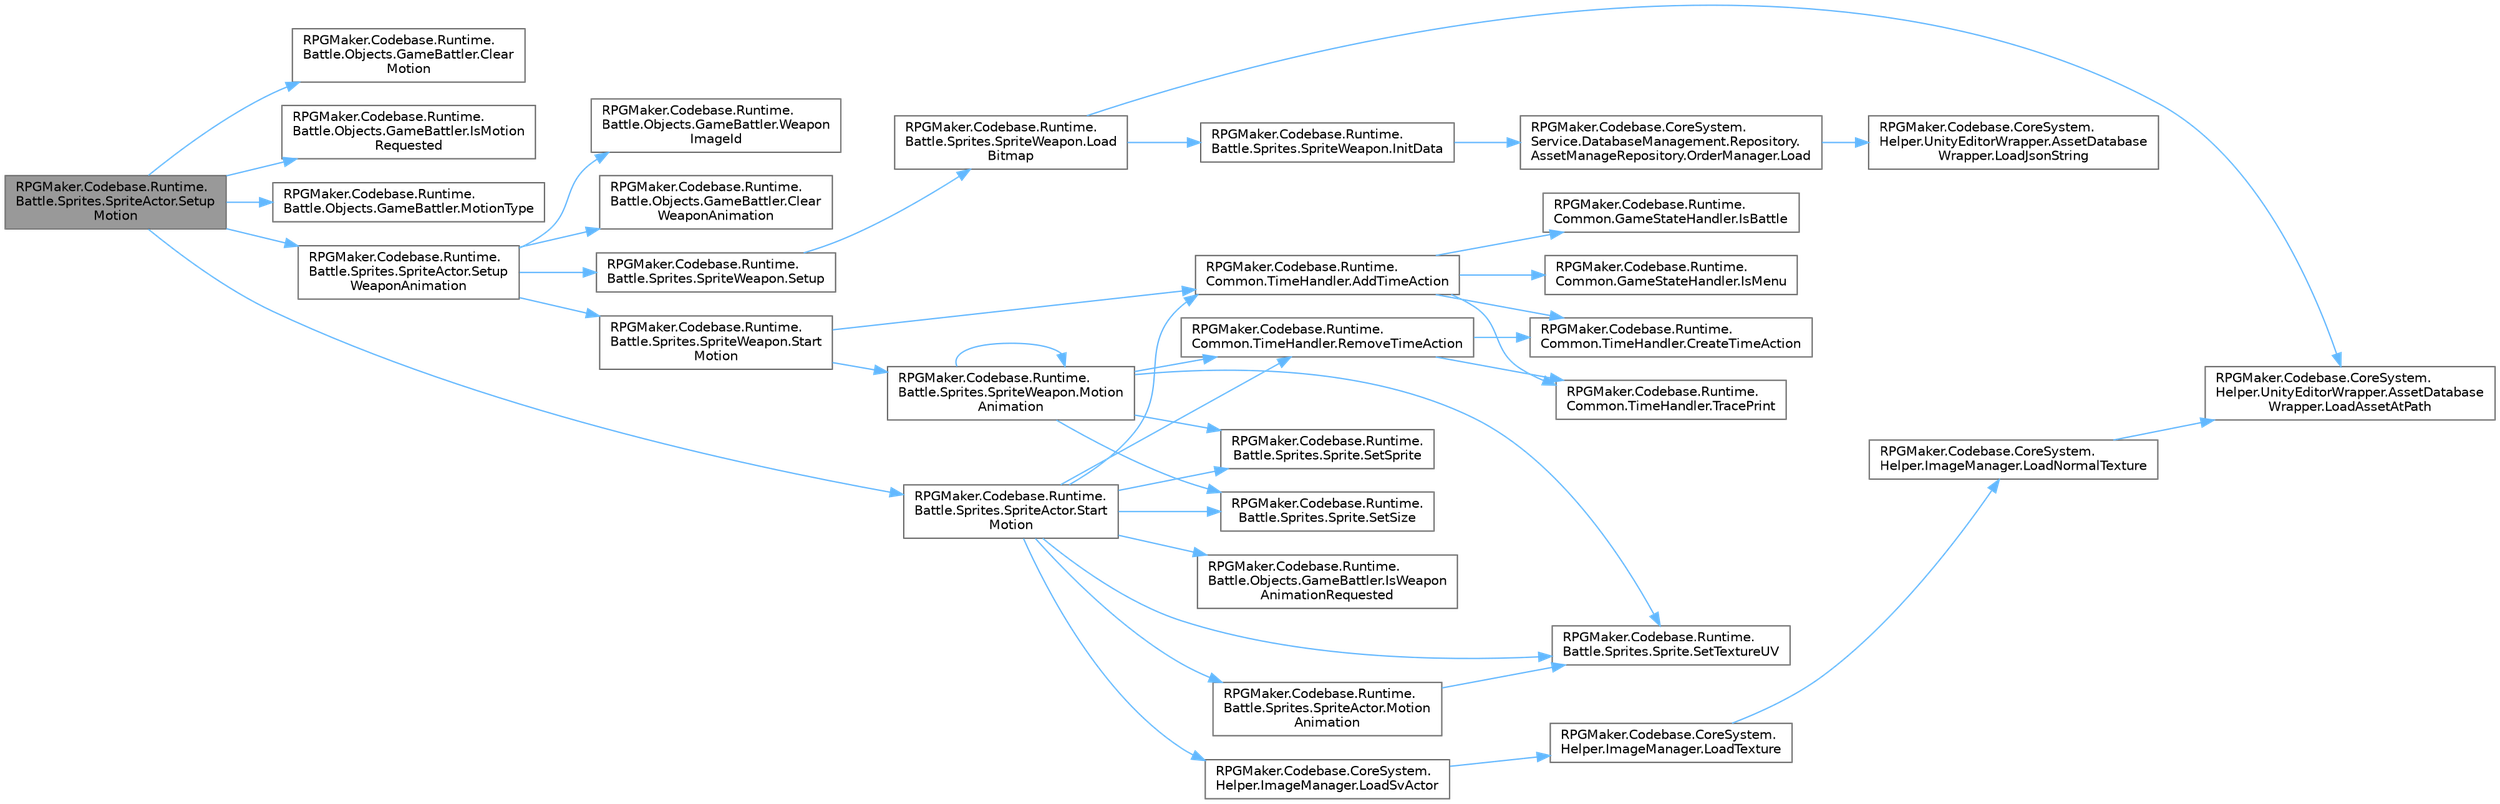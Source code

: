 digraph "RPGMaker.Codebase.Runtime.Battle.Sprites.SpriteActor.SetupMotion"
{
 // LATEX_PDF_SIZE
  bgcolor="transparent";
  edge [fontname=Helvetica,fontsize=10,labelfontname=Helvetica,labelfontsize=10];
  node [fontname=Helvetica,fontsize=10,shape=box,height=0.2,width=0.4];
  rankdir="LR";
  Node1 [id="Node000001",label="RPGMaker.Codebase.Runtime.\lBattle.Sprites.SpriteActor.Setup\lMotion",height=0.2,width=0.4,color="gray40", fillcolor="grey60", style="filled", fontcolor="black",tooltip="😁 モーションの準備"];
  Node1 -> Node2 [id="edge1_Node000001_Node000002",color="steelblue1",style="solid",tooltip=" "];
  Node2 [id="Node000002",label="RPGMaker.Codebase.Runtime.\lBattle.Objects.GameBattler.Clear\lMotion",height=0.2,width=0.4,color="grey40", fillcolor="white", style="filled",URL="$d6/de6/class_r_p_g_maker_1_1_codebase_1_1_runtime_1_1_battle_1_1_objects_1_1_game_battler.html#a4723f507038d0a5c40b09a55056bccff",tooltip="😁 モーションを消去"];
  Node1 -> Node3 [id="edge2_Node000001_Node000003",color="steelblue1",style="solid",tooltip=" "];
  Node3 [id="Node000003",label="RPGMaker.Codebase.Runtime.\lBattle.Objects.GameBattler.IsMotion\lRequested",height=0.2,width=0.4,color="grey40", fillcolor="white", style="filled",URL="$d6/de6/class_r_p_g_maker_1_1_codebase_1_1_runtime_1_1_battle_1_1_objects_1_1_game_battler.html#af7ea858649b50a736a375f431c38f6c9",tooltip="😁 モーションが要求されているか"];
  Node1 -> Node4 [id="edge3_Node000001_Node000004",color="steelblue1",style="solid",tooltip=" "];
  Node4 [id="Node000004",label="RPGMaker.Codebase.Runtime.\lBattle.Objects.GameBattler.MotionType",height=0.2,width=0.4,color="grey40", fillcolor="white", style="filled",URL="$d6/de6/class_r_p_g_maker_1_1_codebase_1_1_runtime_1_1_battle_1_1_objects_1_1_game_battler.html#a389ce841a0bcd5389070ef7d0266e898",tooltip="😁 行動タイプを返す"];
  Node1 -> Node5 [id="edge4_Node000001_Node000005",color="steelblue1",style="solid",tooltip=" "];
  Node5 [id="Node000005",label="RPGMaker.Codebase.Runtime.\lBattle.Sprites.SpriteActor.Setup\lWeaponAnimation",height=0.2,width=0.4,color="grey40", fillcolor="white", style="filled",URL="$d3/d5b/class_r_p_g_maker_1_1_codebase_1_1_runtime_1_1_battle_1_1_sprites_1_1_sprite_actor.html#a23ce0be12af999015b5b0a114836d325",tooltip="😁 武器アニメの準備"];
  Node5 -> Node6 [id="edge5_Node000005_Node000006",color="steelblue1",style="solid",tooltip=" "];
  Node6 [id="Node000006",label="RPGMaker.Codebase.Runtime.\lBattle.Objects.GameBattler.Clear\lWeaponAnimation",height=0.2,width=0.4,color="grey40", fillcolor="white", style="filled",URL="$d6/de6/class_r_p_g_maker_1_1_codebase_1_1_runtime_1_1_battle_1_1_objects_1_1_game_battler.html#ac0fbe5c2acf545e6bb8c3067dd313a3c",tooltip="😁 武器アニメーションを消去"];
  Node5 -> Node7 [id="edge6_Node000005_Node000007",color="steelblue1",style="solid",tooltip=" "];
  Node7 [id="Node000007",label="RPGMaker.Codebase.Runtime.\lBattle.Sprites.SpriteWeapon.Setup",height=0.2,width=0.4,color="grey40", fillcolor="white", style="filled",URL="$db/d90/class_r_p_g_maker_1_1_codebase_1_1_runtime_1_1_battle_1_1_sprites_1_1_sprite_weapon.html#a1951a3d4d186cf3d3f7e8c5251952c6b",tooltip="😁 準備"];
  Node7 -> Node8 [id="edge7_Node000007_Node000008",color="steelblue1",style="solid",tooltip=" "];
  Node8 [id="Node000008",label="RPGMaker.Codebase.Runtime.\lBattle.Sprites.SpriteWeapon.Load\lBitmap",height=0.2,width=0.4,color="grey40", fillcolor="white", style="filled",URL="$db/d90/class_r_p_g_maker_1_1_codebase_1_1_runtime_1_1_battle_1_1_sprites_1_1_sprite_weapon.html#ae5401808492e165fabaeca94074e2112",tooltip="😁 画像の読み込み"];
  Node8 -> Node9 [id="edge8_Node000008_Node000009",color="steelblue1",style="solid",tooltip=" "];
  Node9 [id="Node000009",label="RPGMaker.Codebase.Runtime.\lBattle.Sprites.SpriteWeapon.InitData",height=0.2,width=0.4,color="grey40", fillcolor="white", style="filled",URL="$db/d90/class_r_p_g_maker_1_1_codebase_1_1_runtime_1_1_battle_1_1_sprites_1_1_sprite_weapon.html#a3b52d1708d766f9eca80f258a7761604",tooltip="😁 画像のAssetData読込"];
  Node9 -> Node10 [id="edge9_Node000009_Node000010",color="steelblue1",style="solid",tooltip=" "];
  Node10 [id="Node000010",label="RPGMaker.Codebase.CoreSystem.\lService.DatabaseManagement.Repository.\lAssetManageRepository.OrderManager.Load",height=0.2,width=0.4,color="grey40", fillcolor="white", style="filled",URL="$d4/d2b/class_r_p_g_maker_1_1_codebase_1_1_core_system_1_1_service_1_1_database_management_1_1_repositorf598e2d7ff1843835512c1912417c544.html#a5b8e216e356f50b15349290bbe0c800c",tooltip="😁 ロード"];
  Node10 -> Node11 [id="edge10_Node000010_Node000011",color="steelblue1",style="solid",tooltip=" "];
  Node11 [id="Node000011",label="RPGMaker.Codebase.CoreSystem.\lHelper.UnityEditorWrapper.AssetDatabase\lWrapper.LoadJsonString",height=0.2,width=0.4,color="grey40", fillcolor="white", style="filled",URL="$d9/d20/class_r_p_g_maker_1_1_codebase_1_1_core_system_1_1_helper_1_1_unity_editor_wrapper_1_1_asset_database_wrapper.html#ab1557b81ee60a7dc4f85349106fe4244",tooltip="😁 JSON文字列読込"];
  Node8 -> Node12 [id="edge11_Node000008_Node000012",color="steelblue1",style="solid",tooltip=" "];
  Node12 [id="Node000012",label="RPGMaker.Codebase.CoreSystem.\lHelper.UnityEditorWrapper.AssetDatabase\lWrapper.LoadAssetAtPath",height=0.2,width=0.4,color="grey40", fillcolor="white", style="filled",URL="$d9/d20/class_r_p_g_maker_1_1_codebase_1_1_core_system_1_1_helper_1_1_unity_editor_wrapper_1_1_asset_database_wrapper.html#a471f932b0479bad28c9fd1b02f1d5d7a",tooltip="😁 パスで資産読込"];
  Node5 -> Node13 [id="edge12_Node000005_Node000013",color="steelblue1",style="solid",tooltip=" "];
  Node13 [id="Node000013",label="RPGMaker.Codebase.Runtime.\lBattle.Sprites.SpriteWeapon.Start\lMotion",height=0.2,width=0.4,color="grey40", fillcolor="white", style="filled",URL="$db/d90/class_r_p_g_maker_1_1_codebase_1_1_runtime_1_1_battle_1_1_sprites_1_1_sprite_weapon.html#ab5d955d4a14f4fd16912fa4e9616788f",tooltip="😁 モーション開始"];
  Node13 -> Node14 [id="edge13_Node000013_Node000014",color="steelblue1",style="solid",tooltip=" "];
  Node14 [id="Node000014",label="RPGMaker.Codebase.Runtime.\lCommon.TimeHandler.AddTimeAction",height=0.2,width=0.4,color="grey40", fillcolor="white", style="filled",URL="$d3/dac/class_r_p_g_maker_1_1_codebase_1_1_runtime_1_1_common_1_1_time_handler.html#ac4a358a4a2136a175a780d969a5a2ae2",tooltip="😁 実行するActionの登録"];
  Node14 -> Node15 [id="edge14_Node000014_Node000015",color="steelblue1",style="solid",tooltip=" "];
  Node15 [id="Node000015",label="RPGMaker.Codebase.Runtime.\lCommon.TimeHandler.CreateTimeAction",height=0.2,width=0.4,color="grey40", fillcolor="white", style="filled",URL="$d3/dac/class_r_p_g_maker_1_1_codebase_1_1_runtime_1_1_common_1_1_time_handler.html#a5eef3d1f8380e9a82f53b599f3a3b2d5",tooltip="😁 時間動作作成"];
  Node14 -> Node16 [id="edge15_Node000014_Node000016",color="steelblue1",style="solid",tooltip=" "];
  Node16 [id="Node000016",label="RPGMaker.Codebase.Runtime.\lCommon.GameStateHandler.IsBattle",height=0.2,width=0.4,color="grey40", fillcolor="white", style="filled",URL="$de/d2c/class_r_p_g_maker_1_1_codebase_1_1_runtime_1_1_common_1_1_game_state_handler.html#ad21ee0055358ca67238c33be028d2d7b",tooltip="😁 現在の状態がBATTLEまたは、BATTLE_EVENTかどうかを返却する"];
  Node14 -> Node17 [id="edge16_Node000014_Node000017",color="steelblue1",style="solid",tooltip=" "];
  Node17 [id="Node000017",label="RPGMaker.Codebase.Runtime.\lCommon.GameStateHandler.IsMenu",height=0.2,width=0.4,color="grey40", fillcolor="white", style="filled",URL="$de/d2c/class_r_p_g_maker_1_1_codebase_1_1_runtime_1_1_common_1_1_game_state_handler.html#a08635f6fd879412581bd0c23e3559838",tooltip="😁 現在の状態がMENUかどうかを返却する"];
  Node14 -> Node18 [id="edge17_Node000014_Node000018",color="steelblue1",style="solid",tooltip=" "];
  Node18 [id="Node000018",label="RPGMaker.Codebase.Runtime.\lCommon.TimeHandler.TracePrint",height=0.2,width=0.4,color="grey40", fillcolor="white", style="filled",URL="$d3/dac/class_r_p_g_maker_1_1_codebase_1_1_runtime_1_1_common_1_1_time_handler.html#a8c7773e140b3739304925ce8a0198ee5",tooltip="😁 トレース・プリント"];
  Node13 -> Node19 [id="edge18_Node000013_Node000019",color="steelblue1",style="solid",tooltip=" "];
  Node19 [id="Node000019",label="RPGMaker.Codebase.Runtime.\lBattle.Sprites.SpriteWeapon.Motion\lAnimation",height=0.2,width=0.4,color="grey40", fillcolor="white", style="filled",URL="$db/d90/class_r_p_g_maker_1_1_codebase_1_1_runtime_1_1_battle_1_1_sprites_1_1_sprite_weapon.html#ac25007d85788ed5b99d217ccbdd580fd",tooltip="😁 アニメーション処理"];
  Node19 -> Node19 [id="edge19_Node000019_Node000019",color="steelblue1",style="solid",tooltip=" "];
  Node19 -> Node20 [id="edge20_Node000019_Node000020",color="steelblue1",style="solid",tooltip=" "];
  Node20 [id="Node000020",label="RPGMaker.Codebase.Runtime.\lCommon.TimeHandler.RemoveTimeAction",height=0.2,width=0.4,color="grey40", fillcolor="white", style="filled",URL="$d3/dac/class_r_p_g_maker_1_1_codebase_1_1_runtime_1_1_common_1_1_time_handler.html#acbacfdc0a0c421baed7613fc41529941",tooltip="😁 Actionの削除"];
  Node20 -> Node15 [id="edge21_Node000020_Node000015",color="steelblue1",style="solid",tooltip=" "];
  Node20 -> Node18 [id="edge22_Node000020_Node000018",color="steelblue1",style="solid",tooltip=" "];
  Node19 -> Node21 [id="edge23_Node000019_Node000021",color="steelblue1",style="solid",tooltip=" "];
  Node21 [id="Node000021",label="RPGMaker.Codebase.Runtime.\lBattle.Sprites.Sprite.SetSize",height=0.2,width=0.4,color="grey40", fillcolor="white", style="filled",URL="$de/db2/class_r_p_g_maker_1_1_codebase_1_1_runtime_1_1_battle_1_1_sprites_1_1_sprite.html#a1ab650b9946e23a1215ccb7b379f86a5",tooltip="😁 サイズ設定"];
  Node19 -> Node22 [id="edge24_Node000019_Node000022",color="steelblue1",style="solid",tooltip=" "];
  Node22 [id="Node000022",label="RPGMaker.Codebase.Runtime.\lBattle.Sprites.Sprite.SetSprite",height=0.2,width=0.4,color="grey40", fillcolor="white", style="filled",URL="$de/db2/class_r_p_g_maker_1_1_codebase_1_1_runtime_1_1_battle_1_1_sprites_1_1_sprite.html#ae6aa897c23cc58592aec45f4aaa8c537",tooltip="😁 Sprite設定"];
  Node19 -> Node23 [id="edge25_Node000019_Node000023",color="steelblue1",style="solid",tooltip=" "];
  Node23 [id="Node000023",label="RPGMaker.Codebase.Runtime.\lBattle.Sprites.Sprite.SetTextureUV",height=0.2,width=0.4,color="grey40", fillcolor="white", style="filled",URL="$de/db2/class_r_p_g_maker_1_1_codebase_1_1_runtime_1_1_battle_1_1_sprites_1_1_sprite.html#a815472457b34125acc67d5797e458f3d",tooltip="😁 テクスチャUVの設定"];
  Node5 -> Node24 [id="edge26_Node000005_Node000024",color="steelblue1",style="solid",tooltip=" "];
  Node24 [id="Node000024",label="RPGMaker.Codebase.Runtime.\lBattle.Objects.GameBattler.Weapon\lImageId",height=0.2,width=0.4,color="grey40", fillcolor="white", style="filled",URL="$d6/de6/class_r_p_g_maker_1_1_codebase_1_1_runtime_1_1_battle_1_1_objects_1_1_game_battler.html#aeef42c9e348912a1d81d6659a3d2fcaa",tooltip="😁 武器画像IDを返す"];
  Node1 -> Node25 [id="edge27_Node000001_Node000025",color="steelblue1",style="solid",tooltip=" "];
  Node25 [id="Node000025",label="RPGMaker.Codebase.Runtime.\lBattle.Sprites.SpriteActor.Start\lMotion",height=0.2,width=0.4,color="grey40", fillcolor="white", style="filled",URL="$d3/d5b/class_r_p_g_maker_1_1_codebase_1_1_runtime_1_1_battle_1_1_sprites_1_1_sprite_actor.html#a83b0b22aa9a3f111f5e893f196b2cfd3",tooltip="😁 指定モーションを開始"];
  Node25 -> Node14 [id="edge28_Node000025_Node000014",color="steelblue1",style="solid",tooltip=" "];
  Node25 -> Node26 [id="edge29_Node000025_Node000026",color="steelblue1",style="solid",tooltip=" "];
  Node26 [id="Node000026",label="RPGMaker.Codebase.Runtime.\lBattle.Objects.GameBattler.IsWeapon\lAnimationRequested",height=0.2,width=0.4,color="grey40", fillcolor="white", style="filled",URL="$d6/de6/class_r_p_g_maker_1_1_codebase_1_1_runtime_1_1_battle_1_1_objects_1_1_game_battler.html#a18a5719067922b59527b463f27ff29e9",tooltip="😁 武器アニメーションが要求されているか"];
  Node25 -> Node27 [id="edge30_Node000025_Node000027",color="steelblue1",style="solid",tooltip=" "];
  Node27 [id="Node000027",label="RPGMaker.Codebase.CoreSystem.\lHelper.ImageManager.LoadSvActor",height=0.2,width=0.4,color="grey40", fillcolor="white", style="filled",URL="$d3/db5/class_r_p_g_maker_1_1_codebase_1_1_core_system_1_1_helper_1_1_image_manager.html#a54c4105356ae0df6e9015d5a174807e2",tooltip="😁 Ｓｖアクター読込"];
  Node27 -> Node28 [id="edge31_Node000027_Node000028",color="steelblue1",style="solid",tooltip=" "];
  Node28 [id="Node000028",label="RPGMaker.Codebase.CoreSystem.\lHelper.ImageManager.LoadTexture",height=0.2,width=0.4,color="grey40", fillcolor="white", style="filled",URL="$d3/db5/class_r_p_g_maker_1_1_codebase_1_1_core_system_1_1_helper_1_1_image_manager.html#ab78e9f4a3ece437818e55deeefef6cdd",tooltip="😁 テクスチャー読込"];
  Node28 -> Node29 [id="edge32_Node000028_Node000029",color="steelblue1",style="solid",tooltip=" "];
  Node29 [id="Node000029",label="RPGMaker.Codebase.CoreSystem.\lHelper.ImageManager.LoadNormalTexture",height=0.2,width=0.4,color="grey40", fillcolor="white", style="filled",URL="$d3/db5/class_r_p_g_maker_1_1_codebase_1_1_core_system_1_1_helper_1_1_image_manager.html#ac5476364dd867504949cb8bf48baf2b2",tooltip="😁 通常テクスチャー読込"];
  Node29 -> Node12 [id="edge33_Node000029_Node000012",color="steelblue1",style="solid",tooltip=" "];
  Node25 -> Node30 [id="edge34_Node000025_Node000030",color="steelblue1",style="solid",tooltip=" "];
  Node30 [id="Node000030",label="RPGMaker.Codebase.Runtime.\lBattle.Sprites.SpriteActor.Motion\lAnimation",height=0.2,width=0.4,color="grey40", fillcolor="white", style="filled",URL="$d3/d5b/class_r_p_g_maker_1_1_codebase_1_1_runtime_1_1_battle_1_1_sprites_1_1_sprite_actor.html#aa6f838bcba0a96a60a5aea42347f607e",tooltip="😁 攻撃以外のモーションのアップデート"];
  Node30 -> Node23 [id="edge35_Node000030_Node000023",color="steelblue1",style="solid",tooltip=" "];
  Node25 -> Node20 [id="edge36_Node000025_Node000020",color="steelblue1",style="solid",tooltip=" "];
  Node25 -> Node21 [id="edge37_Node000025_Node000021",color="steelblue1",style="solid",tooltip=" "];
  Node25 -> Node22 [id="edge38_Node000025_Node000022",color="steelblue1",style="solid",tooltip=" "];
  Node25 -> Node23 [id="edge39_Node000025_Node000023",color="steelblue1",style="solid",tooltip=" "];
}
